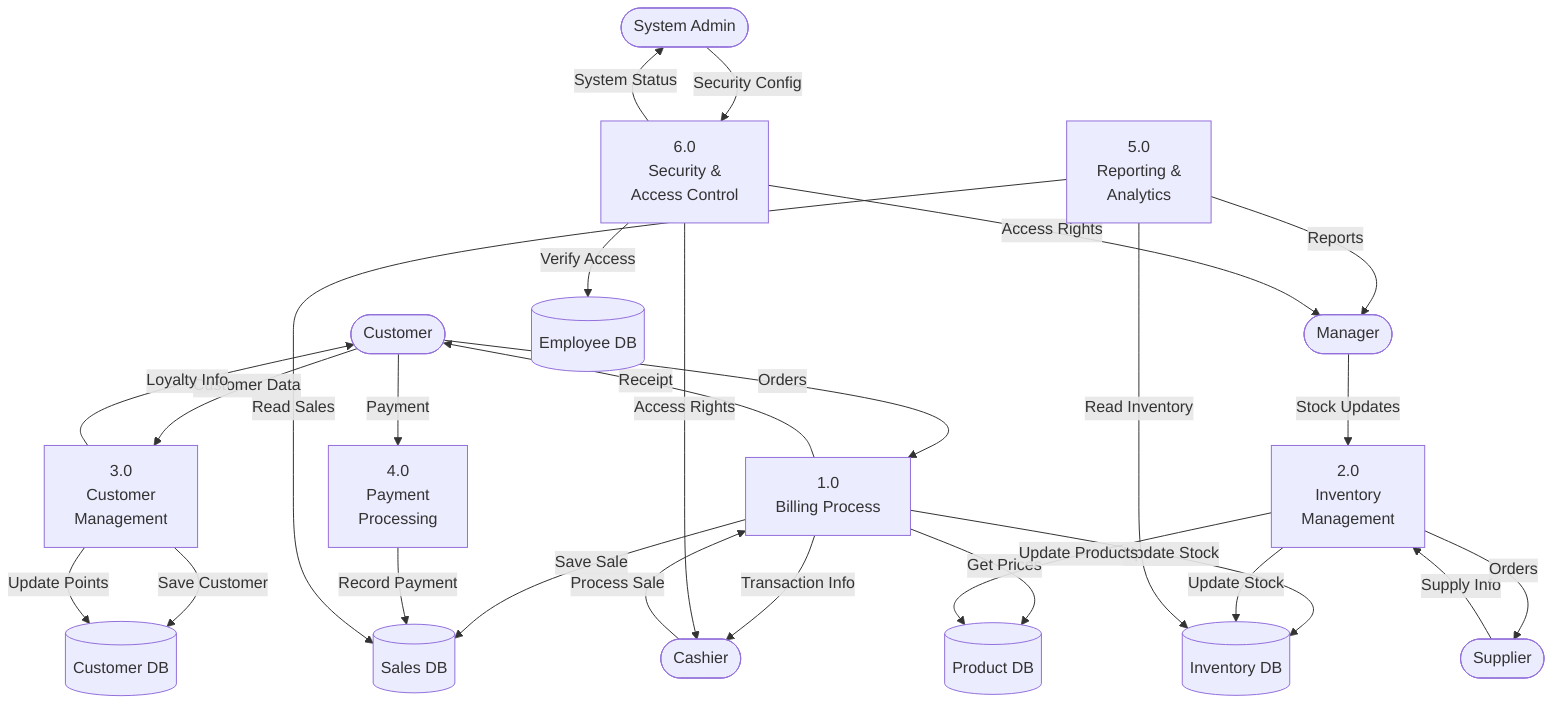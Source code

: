 flowchart TD
    %% External Entities
    Customer([Customer])
    Cashier([Cashier])
    Manager([Manager])
    Supplier([Supplier])
    Admin([System Admin])

    %% Data Stores
    DB_Products[(Product DB)]
    DB_Customer[(Customer DB)]
    DB_Sales[(Sales DB)]
    DB_Inventory[(Inventory DB)]
    DB_Employee[(Employee DB)]

    %% Processes
    P1[1.0<br/>Billing Process]
    P2[2.0<br/>Inventory<br/>Management]
    P3[3.0<br/>Customer<br/>Management]
    P4[4.0<br/>Payment<br/>Processing]
    P5[5.0<br/>Reporting &<br/>Analytics]
    P6[6.0<br/>Security &<br/>Access Control]

    %% Customer Flows
    Customer -->|Customer Data| P3
    Customer -->|Orders| P1
    Customer -->|Payment| P4
    P3 -->|Loyalty Info| Customer
    P1 -->|Receipt| Customer

    %% Cashier Flows
    Cashier -->|Process Sale| P1
    P1 -->|Transaction Info| Cashier
    P6 -->|Access Rights| Cashier

    %% Manager Flows
    Manager -->|Stock Updates| P2
    P5 -->|Reports| Manager
    P6 -->|Access Rights| Manager

    %% Supplier Flows
    Supplier -->|Supply Info| P2
    P2 -->|Orders| Supplier

    %% Admin Flows
    Admin -->|Security Config| P6
    P6 -->|System Status| Admin

    %% Database Interactions
    P1 -->|Update Stock| DB_Inventory
    P1 -->|Save Sale| DB_Sales
    P1 -->|Get Prices| DB_Products
    
    P2 -->|Update Stock| DB_Inventory
    P2 -->|Update Products| DB_Products
    
    P3 -->|Save Customer| DB_Customer
    P3 -->|Update Points| DB_Customer
    
    P4 -->|Record Payment| DB_Sales
    
    P5 -->|Read Sales| DB_Sales
    P5 -->|Read Inventory| DB_Inventory
    
    P6 -->|Verify Access| DB_Employee